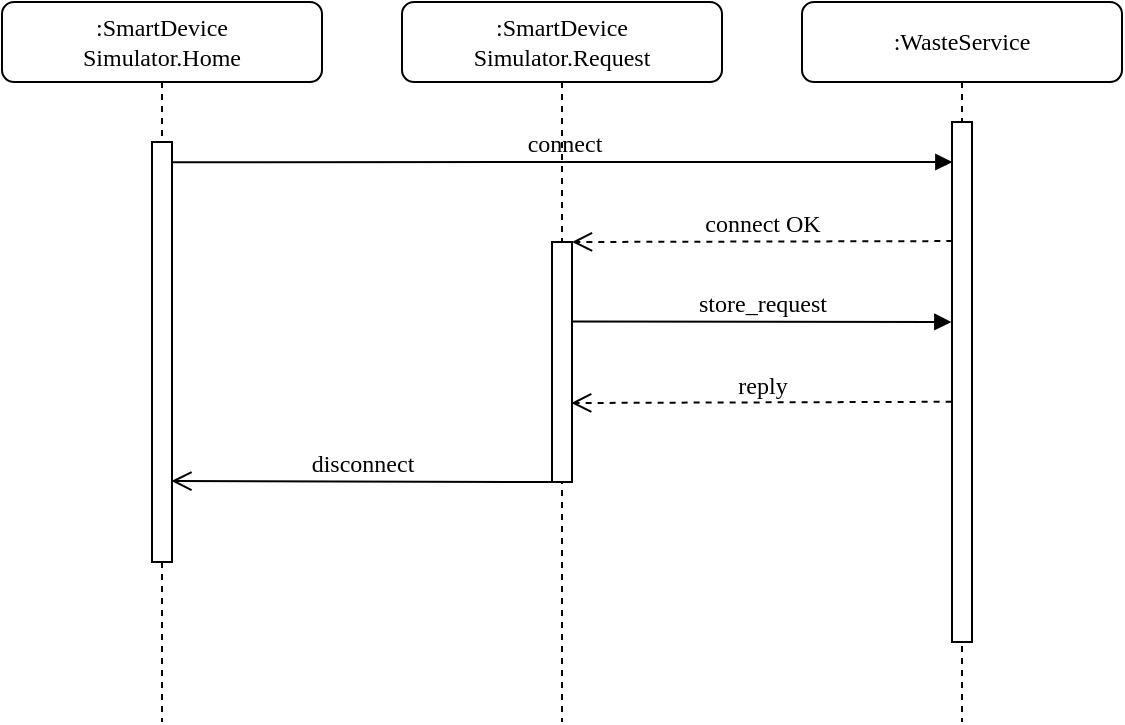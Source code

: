<mxfile version="20.3.3" type="device"><diagram name="Page-1" id="13e1069c-82ec-6db2-03f1-153e76fe0fe0"><mxGraphModel dx="1038" dy="489" grid="1" gridSize="10" guides="1" tooltips="1" connect="1" arrows="1" fold="1" page="1" pageScale="1" pageWidth="1100" pageHeight="850" background="none" math="0" shadow="0"><root><mxCell id="0"/><mxCell id="1" parent="0"/><mxCell id="66cJUvqZiYcAY9ySnpJg-2" value="store_request" style="html=1;verticalAlign=bottom;endArrow=block;labelBackgroundColor=none;fontFamily=Verdana;fontSize=12;edgeStyle=elbowEdgeStyle;elbow=vertical;exitX=1.051;exitY=0.331;exitDx=0;exitDy=0;exitPerimeter=0;entryX=-0.033;entryY=0.388;entryDx=0;entryDy=0;entryPerimeter=0;" edge="1" parent="1" source="7baba1c4bc27f4b0-10" target="7baba1c4bc27f4b0-13"><mxGeometry relative="1" as="geometry"><mxPoint x="325" y="240" as="sourcePoint"/><Array as="points"><mxPoint x="330" y="240"/></Array><mxPoint x="455" y="240" as="targetPoint"/></mxGeometry></mxCell><mxCell id="7baba1c4bc27f4b0-2" value=":SmartDevice&lt;br&gt;Simulator.Request" style="shape=umlLifeline;perimeter=lifelinePerimeter;whiteSpace=wrap;html=1;container=1;collapsible=0;recursiveResize=0;outlineConnect=0;rounded=1;shadow=0;comic=0;labelBackgroundColor=none;strokeWidth=1;fontFamily=Verdana;fontSize=12;align=center;" parent="1" vertex="1"><mxGeometry x="240" y="80" width="160" height="360" as="geometry"/></mxCell><mxCell id="7baba1c4bc27f4b0-10" value="" style="html=1;points=[];perimeter=orthogonalPerimeter;rounded=0;shadow=0;comic=0;labelBackgroundColor=none;strokeWidth=1;fontFamily=Verdana;fontSize=12;align=center;" parent="7baba1c4bc27f4b0-2" vertex="1"><mxGeometry x="75" y="120" width="10" height="120" as="geometry"/></mxCell><mxCell id="7baba1c4bc27f4b0-21" value="connect OK" style="html=1;verticalAlign=bottom;endArrow=open;dashed=1;endSize=8;labelBackgroundColor=none;fontFamily=Verdana;fontSize=12;edgeStyle=elbowEdgeStyle;elbow=vertical;entryX=0.998;entryY=-0.002;entryDx=0;entryDy=0;entryPerimeter=0;exitX=0.018;exitY=0.229;exitDx=0;exitDy=0;exitPerimeter=0;" parent="1" source="7baba1c4bc27f4b0-13" target="7baba1c4bc27f4b0-10" edge="1"><mxGeometry relative="1" as="geometry"><mxPoint x="750" y="306" as="targetPoint"/><Array as="points"><mxPoint x="440" y="200"/><mxPoint x="800" y="260"/></Array><mxPoint x="540" y="200" as="sourcePoint"/></mxGeometry></mxCell><mxCell id="7baba1c4bc27f4b0-11" value="connect" style="html=1;verticalAlign=bottom;endArrow=block;entryX=0.018;entryY=0.074;labelBackgroundColor=none;fontFamily=Verdana;fontSize=12;edgeStyle=elbowEdgeStyle;elbow=vertical;entryDx=0;entryDy=0;entryPerimeter=0;exitX=1.022;exitY=0.048;exitDx=0;exitDy=0;exitPerimeter=0;" parent="1" source="7baba1c4bc27f4b0-9" target="7baba1c4bc27f4b0-13" edge="1"><mxGeometry relative="1" as="geometry"><mxPoint x="100" y="160" as="sourcePoint"/><Array as="points"><mxPoint x="320" y="160"/></Array></mxGeometry></mxCell><mxCell id="7baba1c4bc27f4b0-3" value=":WasteService" style="shape=umlLifeline;perimeter=lifelinePerimeter;whiteSpace=wrap;html=1;container=1;collapsible=0;recursiveResize=0;outlineConnect=0;rounded=1;shadow=0;comic=0;labelBackgroundColor=none;strokeWidth=1;fontFamily=Verdana;fontSize=12;align=center;" parent="1" vertex="1"><mxGeometry x="440" y="80" width="160" height="360" as="geometry"/></mxCell><mxCell id="7baba1c4bc27f4b0-13" value="" style="html=1;points=[];perimeter=orthogonalPerimeter;rounded=0;shadow=0;comic=0;labelBackgroundColor=none;strokeWidth=1;fontFamily=Verdana;fontSize=12;align=center;" parent="7baba1c4bc27f4b0-3" vertex="1"><mxGeometry x="75" y="60" width="10" height="260" as="geometry"/></mxCell><mxCell id="7baba1c4bc27f4b0-8" value=":SmartDevice&lt;br&gt;Simulator.Home" style="shape=umlLifeline;perimeter=lifelinePerimeter;whiteSpace=wrap;html=1;container=1;collapsible=0;recursiveResize=0;outlineConnect=0;rounded=1;shadow=0;comic=0;labelBackgroundColor=none;strokeWidth=1;fontFamily=Verdana;fontSize=12;align=center;" parent="1" vertex="1"><mxGeometry x="40" y="80" width="160" height="360" as="geometry"/></mxCell><mxCell id="7baba1c4bc27f4b0-9" value="" style="html=1;points=[];perimeter=orthogonalPerimeter;rounded=0;shadow=0;comic=0;labelBackgroundColor=none;strokeWidth=1;fontFamily=Verdana;fontSize=12;align=center;" parent="7baba1c4bc27f4b0-8" vertex="1"><mxGeometry x="75" y="70" width="10" height="210" as="geometry"/></mxCell><mxCell id="66cJUvqZiYcAY9ySnpJg-3" value="reply" style="html=1;verticalAlign=bottom;endArrow=open;dashed=1;endSize=8;labelBackgroundColor=none;fontFamily=Verdana;fontSize=12;edgeStyle=elbowEdgeStyle;elbow=vertical;exitX=-0.019;exitY=0.538;exitDx=0;exitDy=0;exitPerimeter=0;entryX=0.96;entryY=0.674;entryDx=0;entryDy=0;entryPerimeter=0;" edge="1" parent="1" source="7baba1c4bc27f4b0-13" target="7baba1c4bc27f4b0-10"><mxGeometry relative="1" as="geometry"><mxPoint x="350" y="280" as="targetPoint"/><Array as="points"/><mxPoint x="525" y="280" as="sourcePoint"/></mxGeometry></mxCell><mxCell id="66cJUvqZiYcAY9ySnpJg-6" value="disconnect" style="html=1;verticalAlign=bottom;endArrow=open;endSize=8;labelBackgroundColor=none;fontFamily=Verdana;fontSize=12;edgeStyle=elbowEdgeStyle;elbow=vertical;exitX=0.002;exitY=1;exitDx=0;exitDy=0;exitPerimeter=0;entryX=0.969;entryY=0.804;entryDx=0;entryDy=0;entryPerimeter=0;" edge="1" parent="1" source="7baba1c4bc27f4b0-10" target="7baba1c4bc27f4b0-9"><mxGeometry relative="1" as="geometry"><mxPoint x="125.0" y="321" as="targetPoint"/><Array as="points"/><mxPoint x="315.21" y="320" as="sourcePoint"/></mxGeometry></mxCell></root></mxGraphModel></diagram></mxfile>